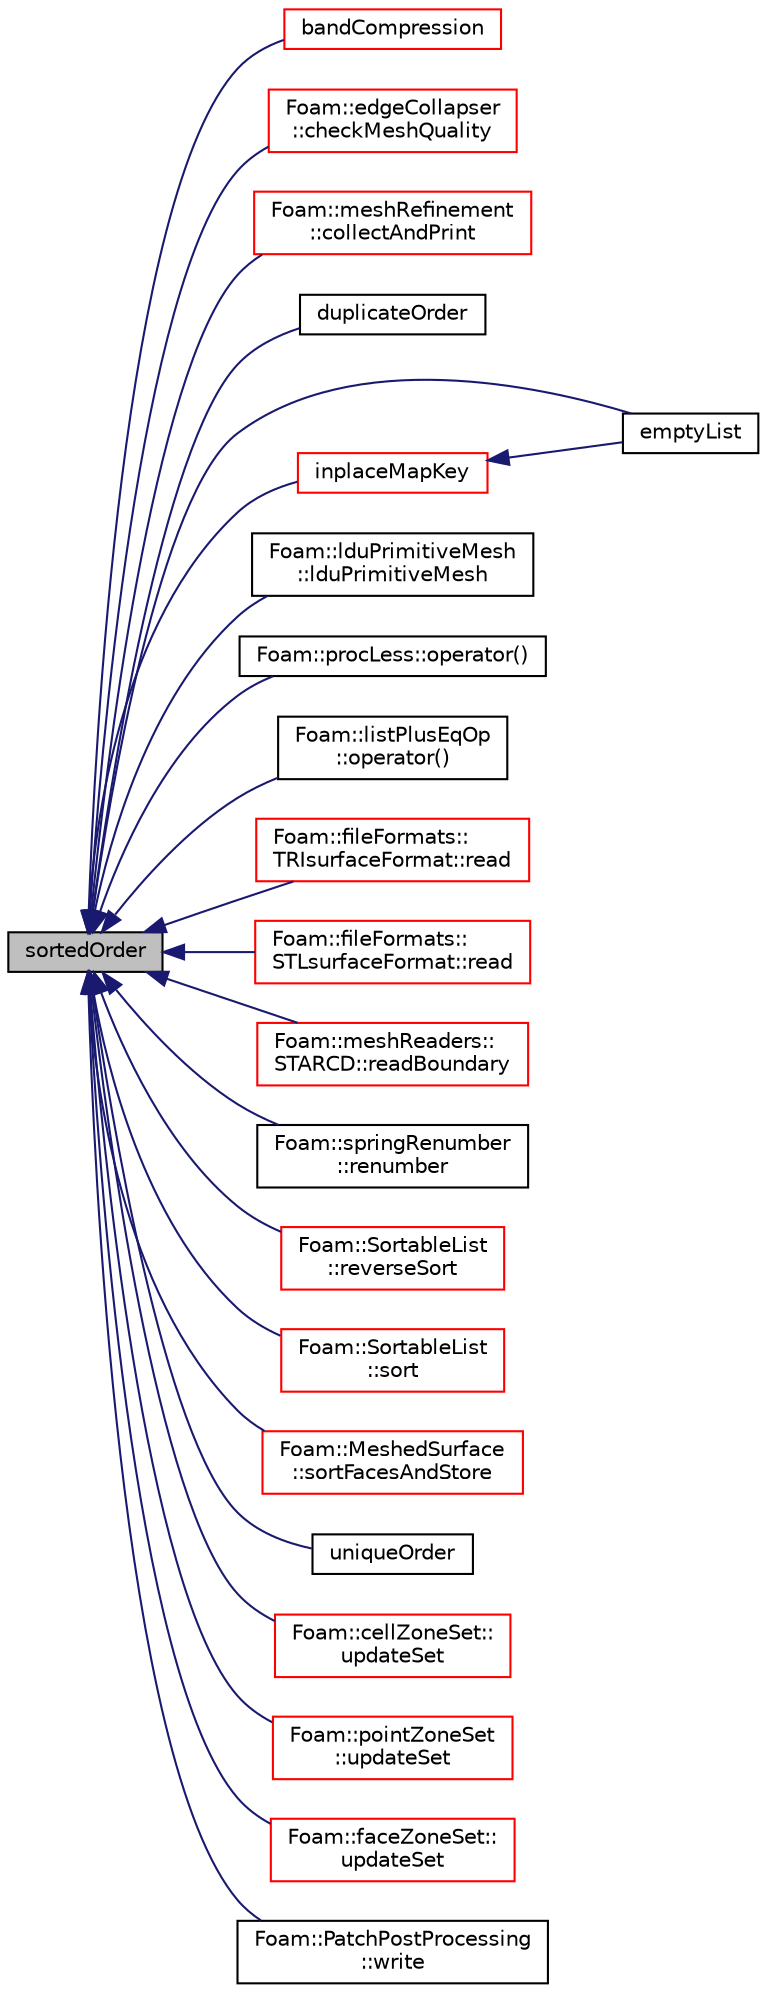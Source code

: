 digraph "sortedOrder"
{
  bgcolor="transparent";
  edge [fontname="Helvetica",fontsize="10",labelfontname="Helvetica",labelfontsize="10"];
  node [fontname="Helvetica",fontsize="10",shape=record];
  rankdir="LR";
  Node1 [label="sortedOrder",height=0.2,width=0.4,color="black", fillcolor="grey75", style="filled", fontcolor="black"];
  Node1 -> Node2 [dir="back",color="midnightblue",fontsize="10",style="solid",fontname="Helvetica"];
  Node2 [label="bandCompression",height=0.2,width=0.4,color="red",URL="$a10733.html#a60bfbd643d5b046c94fbaa71e5884846",tooltip="Renumbers the addressing to reduce the band of the matrix. "];
  Node1 -> Node3 [dir="back",color="midnightblue",fontsize="10",style="solid",fontname="Helvetica"];
  Node3 [label="Foam::edgeCollapser\l::checkMeshQuality",height=0.2,width=0.4,color="red",URL="$a00612.html#a05c592dbdbe3fcc0728c2595750b5982",tooltip="Check mesh and mark points on faces in error. "];
  Node1 -> Node4 [dir="back",color="midnightblue",fontsize="10",style="solid",fontname="Helvetica"];
  Node4 [label="Foam::meshRefinement\l::collectAndPrint",height=0.2,width=0.4,color="red",URL="$a01470.html#a160e7d4c318203845141f007b0a9aff6",tooltip="Print list according to (collected and) sorted coordinate. "];
  Node1 -> Node5 [dir="back",color="midnightblue",fontsize="10",style="solid",fontname="Helvetica"];
  Node5 [label="duplicateOrder",height=0.2,width=0.4,color="black",URL="$a10733.html#a67c068bca7f99657a1b88fe5d860bb52"];
  Node1 -> Node6 [dir="back",color="midnightblue",fontsize="10",style="solid",fontname="Helvetica"];
  Node6 [label="emptyList",height=0.2,width=0.4,color="black",URL="$a10733.html#aac3dd6ff6f51f3841ba88a3adb29e073",tooltip="Return reference to zero-sized list. Compare to List::null() which returns. "];
  Node1 -> Node7 [dir="back",color="midnightblue",fontsize="10",style="solid",fontname="Helvetica"];
  Node7 [label="inplaceMapKey",height=0.2,width=0.4,color="red",URL="$a10733.html#a3e2f2c878960555a295056322ec7948d",tooltip="Recreate with mapped keys. Do not map elements with negative key. "];
  Node7 -> Node6 [dir="back",color="midnightblue",fontsize="10",style="solid",fontname="Helvetica"];
  Node1 -> Node8 [dir="back",color="midnightblue",fontsize="10",style="solid",fontname="Helvetica"];
  Node8 [label="Foam::lduPrimitiveMesh\l::lduPrimitiveMesh",height=0.2,width=0.4,color="black",URL="$a01285.html#aeae1eb8af27cafdc116980dd48968d19",tooltip="Construct by combining multiple meshes. The meshes come from. "];
  Node1 -> Node9 [dir="back",color="midnightblue",fontsize="10",style="solid",fontname="Helvetica"];
  Node9 [label="Foam::procLess::operator()",height=0.2,width=0.4,color="black",URL="$a02003.html#a49202d8cfd6e19f3d43c028252050ed7"];
  Node1 -> Node10 [dir="back",color="midnightblue",fontsize="10",style="solid",fontname="Helvetica"];
  Node10 [label="Foam::listPlusEqOp\l::operator()",height=0.2,width=0.4,color="black",URL="$a01368.html#ae4420a9fd791f5ab9ebad1a3150ba899"];
  Node1 -> Node11 [dir="back",color="midnightblue",fontsize="10",style="solid",fontname="Helvetica"];
  Node11 [label="Foam::fileFormats::\lTRIsurfaceFormat::read",height=0.2,width=0.4,color="red",URL="$a02684.html#a464ebd67acbdff0014d4dae69e3ec4be",tooltip="Read from file. "];
  Node1 -> Node12 [dir="back",color="midnightblue",fontsize="10",style="solid",fontname="Helvetica"];
  Node12 [label="Foam::fileFormats::\lSTLsurfaceFormat::read",height=0.2,width=0.4,color="red",URL="$a02448.html#a464ebd67acbdff0014d4dae69e3ec4be",tooltip="Read from file. "];
  Node1 -> Node13 [dir="back",color="midnightblue",fontsize="10",style="solid",fontname="Helvetica"];
  Node13 [label="Foam::meshReaders::\lSTARCD::readBoundary",height=0.2,width=0.4,color="red",URL="$a02429.html#aaa5ec51e2b805018e53dda083fdaf762",tooltip="Read boundary (cell/face) definitions. "];
  Node1 -> Node14 [dir="back",color="midnightblue",fontsize="10",style="solid",fontname="Helvetica"];
  Node14 [label="Foam::springRenumber\l::renumber",height=0.2,width=0.4,color="black",URL="$a02412.html#a725bfa8bdd134d786bd7e5e3518f4fe8",tooltip="Return the order in which cells need to be visited, i.e. "];
  Node1 -> Node15 [dir="back",color="midnightblue",fontsize="10",style="solid",fontname="Helvetica"];
  Node15 [label="Foam::SortableList\l::reverseSort",height=0.2,width=0.4,color="red",URL="$a02385.html#a9ce3c2209a04ed8ea34d7b82ce913219",tooltip="Reverse (stable) sort the list. "];
  Node1 -> Node16 [dir="back",color="midnightblue",fontsize="10",style="solid",fontname="Helvetica"];
  Node16 [label="Foam::SortableList\l::sort",height=0.2,width=0.4,color="red",URL="$a02385.html#a47fdc9eea42b6975cdc835bb2e08810e",tooltip="(stable) sort the list (if changed after construction time) "];
  Node1 -> Node17 [dir="back",color="midnightblue",fontsize="10",style="solid",fontname="Helvetica"];
  Node17 [label="Foam::MeshedSurface\l::sortFacesAndStore",height=0.2,width=0.4,color="red",URL="$a01464.html#a795fef9eff7c806423be82d215f268c4",tooltip="Sort faces by zones and store sorted faces. "];
  Node1 -> Node18 [dir="back",color="midnightblue",fontsize="10",style="solid",fontname="Helvetica"];
  Node18 [label="uniqueOrder",height=0.2,width=0.4,color="black",URL="$a10733.html#a8656d7fd299cba3f63699842f4a864b8"];
  Node1 -> Node19 [dir="back",color="midnightblue",fontsize="10",style="solid",fontname="Helvetica"];
  Node19 [label="Foam::cellZoneSet::\lupdateSet",height=0.2,width=0.4,color="red",URL="$a00249.html#afc9e2e914d3928dd7281d2ac71452052",tooltip="Sort addressing and make cellSet part consistent with addressing. "];
  Node1 -> Node20 [dir="back",color="midnightblue",fontsize="10",style="solid",fontname="Helvetica"];
  Node20 [label="Foam::pointZoneSet\l::updateSet",height=0.2,width=0.4,color="red",URL="$a01906.html#afc9e2e914d3928dd7281d2ac71452052",tooltip="Sort addressing and make pointSet part consistent with addressing. "];
  Node1 -> Node21 [dir="back",color="midnightblue",fontsize="10",style="solid",fontname="Helvetica"];
  Node21 [label="Foam::faceZoneSet::\lupdateSet",height=0.2,width=0.4,color="red",URL="$a00742.html#afc9e2e914d3928dd7281d2ac71452052",tooltip="Sort addressing and make faceSet part consistent with addressing. "];
  Node1 -> Node22 [dir="back",color="midnightblue",fontsize="10",style="solid",fontname="Helvetica"];
  Node22 [label="Foam::PatchPostProcessing\l::write",height=0.2,width=0.4,color="black",URL="$a01811.html#aac759501cf6c7895a70eecbef0226ae1",tooltip="Write post-processing info. "];
}
